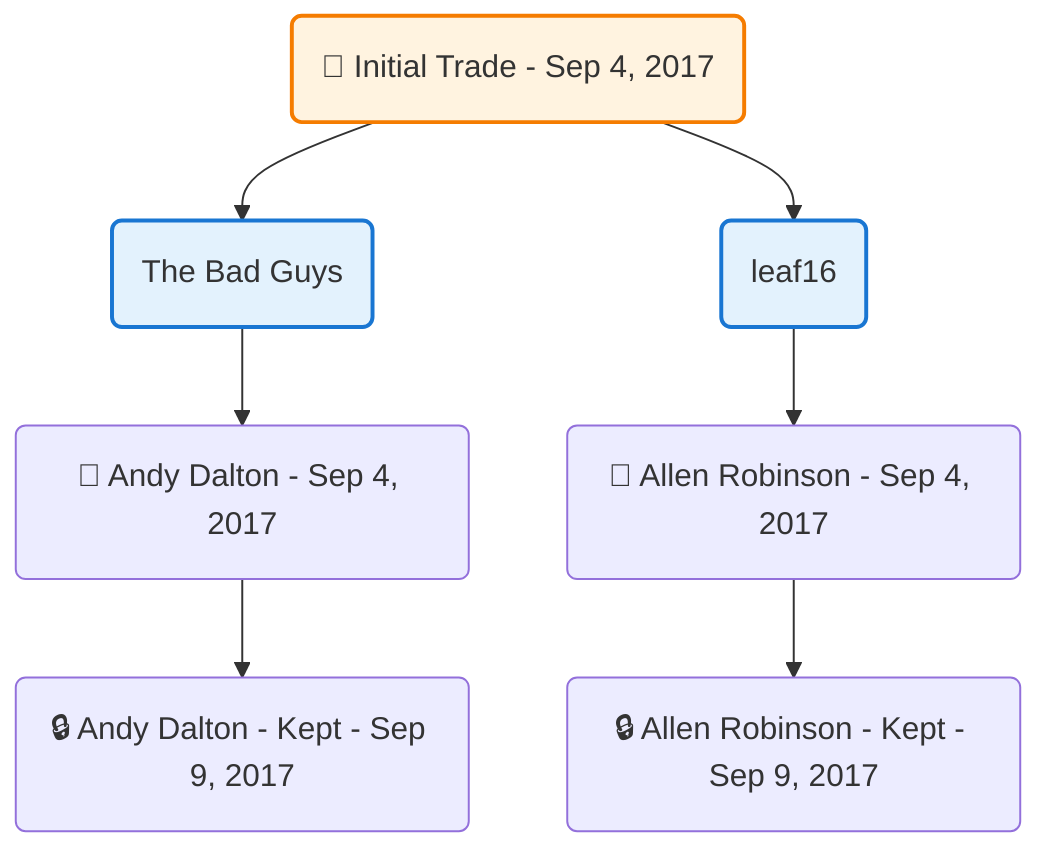 flowchart TD

    TRADE_MAIN("🔄 Initial Trade - Sep 4, 2017")
    TEAM_1("The Bad Guys")
    TEAM_2("leaf16")
    NODE_89047b12-141f-4bfb-8cf8-1267ab5d96e1("🔄 Andy Dalton - Sep 4, 2017")
    NODE_c07fbd96-24e1-46a8-a7bf-abce6742f93b("🔒 Andy Dalton - Kept - Sep 9, 2017")
    NODE_2c3bc6e7-2502-4bd6-ae30-b5ac1199f0ac("🔄 Allen Robinson - Sep 4, 2017")
    NODE_02481f54-1db4-42be-b29b-81a60c715f59("🔒 Allen Robinson - Kept - Sep 9, 2017")

    TRADE_MAIN --> TEAM_1
    TRADE_MAIN --> TEAM_2
    TEAM_1 --> NODE_89047b12-141f-4bfb-8cf8-1267ab5d96e1
    NODE_89047b12-141f-4bfb-8cf8-1267ab5d96e1 --> NODE_c07fbd96-24e1-46a8-a7bf-abce6742f93b
    TEAM_2 --> NODE_2c3bc6e7-2502-4bd6-ae30-b5ac1199f0ac
    NODE_2c3bc6e7-2502-4bd6-ae30-b5ac1199f0ac --> NODE_02481f54-1db4-42be-b29b-81a60c715f59

    %% Node styling
    classDef teamNode fill:#e3f2fd,stroke:#1976d2,stroke-width:2px
    classDef tradeNode fill:#fff3e0,stroke:#f57c00,stroke-width:2px
    classDef playerNode fill:#f3e5f5,stroke:#7b1fa2,stroke-width:1px
    classDef nonRootPlayerNode fill:#f5f5f5,stroke:#757575,stroke-width:1px
    classDef endNode fill:#ffebee,stroke:#c62828,stroke-width:2px
    classDef waiverNode fill:#e8f5e8,stroke:#388e3c,stroke-width:2px
    classDef championshipNode fill:#fff9c4,stroke:#f57f17,stroke-width:3px

    class TEAM_1,TEAM_2 teamNode
    class TRADE_MAIN tradeNode